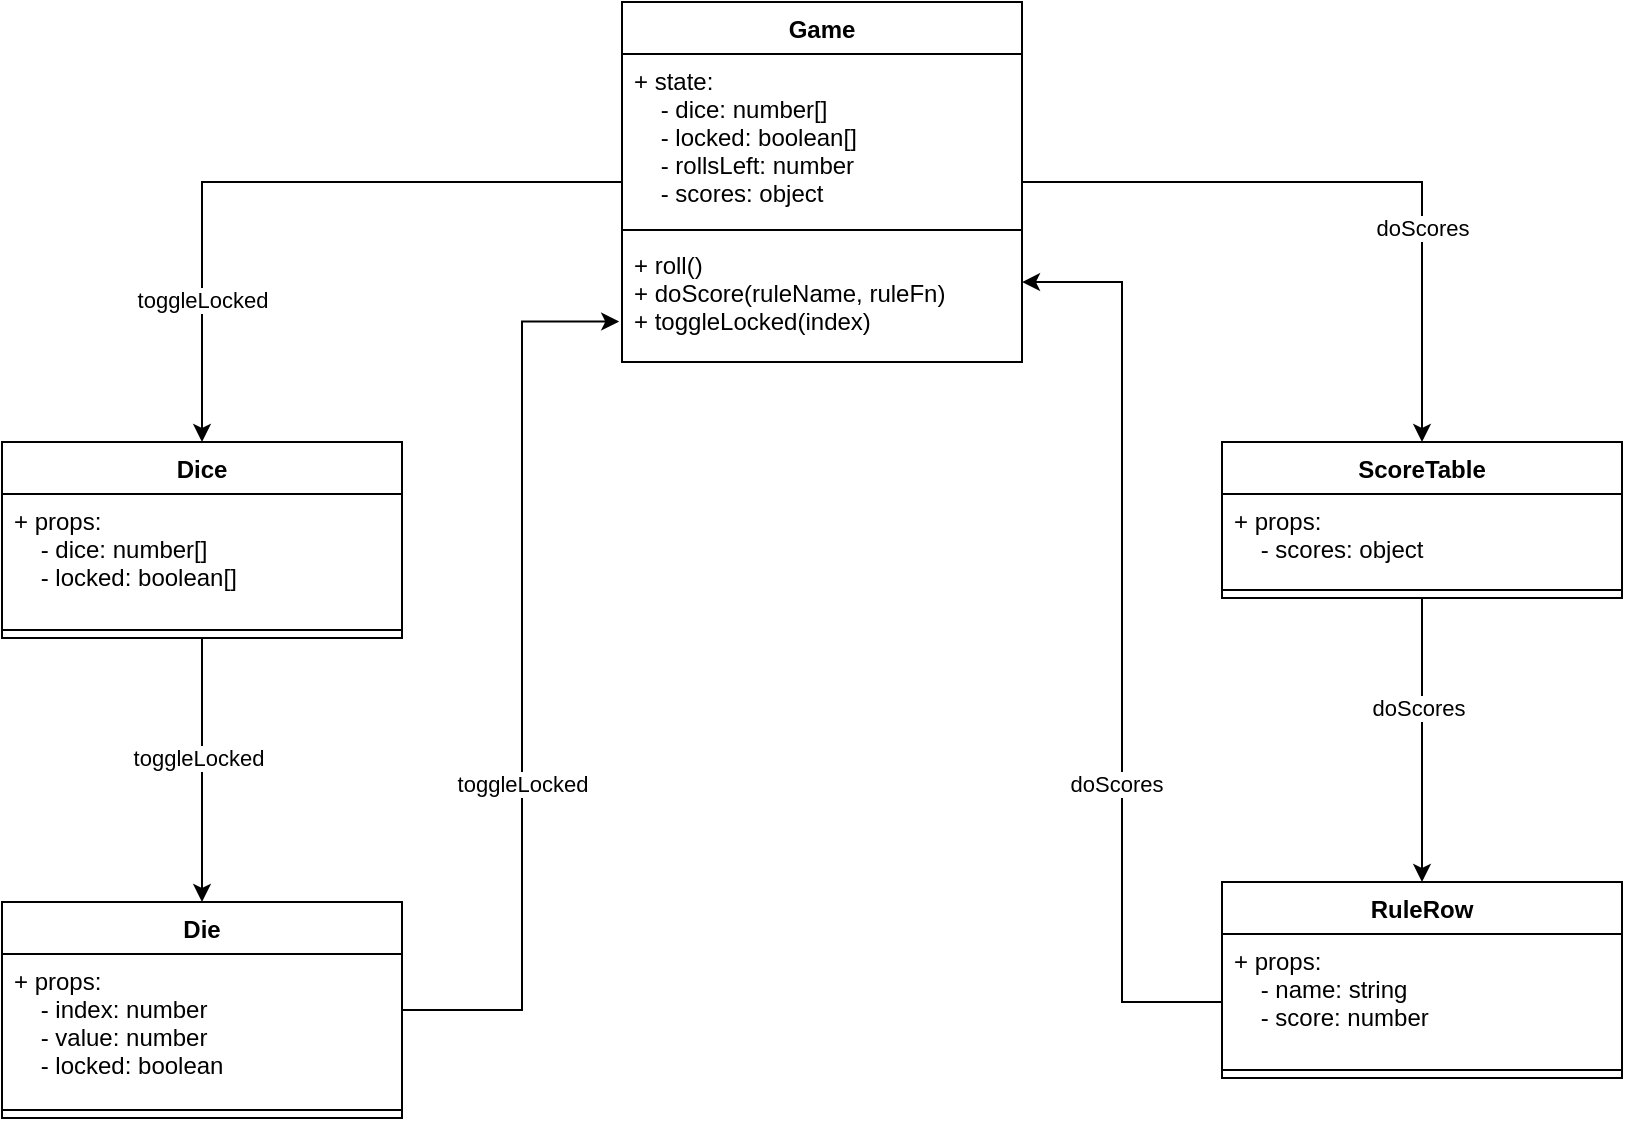 <mxfile version="15.4.0" type="device"><diagram id="k3kksfVYrpYsj4S-1t0e" name="Page-1"><mxGraphModel dx="1001" dy="616" grid="1" gridSize="10" guides="1" tooltips="1" connect="1" arrows="1" fold="1" page="1" pageScale="1" pageWidth="1200" pageHeight="800" math="0" shadow="0"><root><mxCell id="0"/><mxCell id="1" parent="0"/><mxCell id="ZX8FX0_afyatDt6wQscd-20" style="edgeStyle=orthogonalEdgeStyle;orthogonalLoop=1;jettySize=auto;html=1;entryX=0.5;entryY=0;entryDx=0;entryDy=0;rounded=0;" edge="1" parent="1" source="ZX8FX0_afyatDt6wQscd-5" target="ZX8FX0_afyatDt6wQscd-15"><mxGeometry relative="1" as="geometry"/></mxCell><mxCell id="ZX8FX0_afyatDt6wQscd-44" value="doScores" style="edgeLabel;html=1;align=center;verticalAlign=middle;resizable=0;points=[];" vertex="1" connectable="0" parent="ZX8FX0_afyatDt6wQscd-20"><mxGeometry x="0.349" relative="1" as="geometry"><mxPoint as="offset"/></mxGeometry></mxCell><mxCell id="ZX8FX0_afyatDt6wQscd-39" style="edgeStyle=orthogonalEdgeStyle;orthogonalLoop=1;jettySize=auto;html=1;entryX=0.5;entryY=0;entryDx=0;entryDy=0;rounded=0;" edge="1" parent="1" source="ZX8FX0_afyatDt6wQscd-5" target="ZX8FX0_afyatDt6wQscd-11"><mxGeometry relative="1" as="geometry"/></mxCell><mxCell id="ZX8FX0_afyatDt6wQscd-40" value="toggleLocked" style="edgeLabel;html=1;align=center;verticalAlign=middle;resizable=0;points=[];" vertex="1" connectable="0" parent="ZX8FX0_afyatDt6wQscd-39"><mxGeometry x="0.254" y="1" relative="1" as="geometry"><mxPoint x="-1" y="56" as="offset"/></mxGeometry></mxCell><mxCell id="ZX8FX0_afyatDt6wQscd-5" value="Game" style="swimlane;fontStyle=1;align=center;verticalAlign=top;childLayout=stackLayout;horizontal=1;startSize=26;horizontalStack=0;resizeParent=1;resizeParentMax=0;resizeLast=0;collapsible=1;marginBottom=0;" vertex="1" parent="1"><mxGeometry x="505" y="110" width="200" height="180" as="geometry"/></mxCell><mxCell id="ZX8FX0_afyatDt6wQscd-6" value="+ state:&#10;    - dice: number[]&#10;    - locked: boolean[]&#10;    - rollsLeft: number&#10;    - scores: object" style="text;strokeColor=none;fillColor=none;align=left;verticalAlign=top;spacingLeft=4;spacingRight=4;overflow=hidden;rotatable=0;points=[[0,0.5],[1,0.5]];portConstraint=eastwest;" vertex="1" parent="ZX8FX0_afyatDt6wQscd-5"><mxGeometry y="26" width="200" height="84" as="geometry"/></mxCell><mxCell id="ZX8FX0_afyatDt6wQscd-7" value="" style="line;strokeWidth=1;fillColor=none;align=left;verticalAlign=middle;spacingTop=-1;spacingLeft=3;spacingRight=3;rotatable=0;labelPosition=right;points=[];portConstraint=eastwest;" vertex="1" parent="ZX8FX0_afyatDt6wQscd-5"><mxGeometry y="110" width="200" height="8" as="geometry"/></mxCell><mxCell id="ZX8FX0_afyatDt6wQscd-8" value="+ roll()&#10;+ doScore(ruleName, ruleFn)&#10;+ toggleLocked(index)" style="text;strokeColor=none;fillColor=none;align=left;verticalAlign=top;spacingLeft=4;spacingRight=4;overflow=hidden;rotatable=0;points=[[0,0.5],[1,0.5]];portConstraint=eastwest;" vertex="1" parent="ZX8FX0_afyatDt6wQscd-5"><mxGeometry y="118" width="200" height="62" as="geometry"/></mxCell><mxCell id="ZX8FX0_afyatDt6wQscd-37" style="edgeStyle=orthogonalEdgeStyle;orthogonalLoop=1;jettySize=auto;html=1;rounded=0;" edge="1" parent="1" source="ZX8FX0_afyatDt6wQscd-11" target="ZX8FX0_afyatDt6wQscd-21"><mxGeometry relative="1" as="geometry"/></mxCell><mxCell id="ZX8FX0_afyatDt6wQscd-38" value="toggleLocked" style="edgeLabel;html=1;align=center;verticalAlign=middle;resizable=0;points=[];" vertex="1" connectable="0" parent="ZX8FX0_afyatDt6wQscd-37"><mxGeometry x="0.265" y="-2" relative="1" as="geometry"><mxPoint y="-24" as="offset"/></mxGeometry></mxCell><mxCell id="ZX8FX0_afyatDt6wQscd-11" value="Dice" style="swimlane;fontStyle=1;align=center;verticalAlign=top;childLayout=stackLayout;horizontal=1;startSize=26;horizontalStack=0;resizeParent=1;resizeParentMax=0;resizeLast=0;collapsible=1;marginBottom=0;" vertex="1" parent="1"><mxGeometry x="195" y="330" width="200" height="98" as="geometry"/></mxCell><mxCell id="ZX8FX0_afyatDt6wQscd-12" value="+ props:&#10;    - dice: number[]&#10;    - locked: boolean[]" style="text;strokeColor=none;fillColor=none;align=left;verticalAlign=top;spacingLeft=4;spacingRight=4;overflow=hidden;rotatable=0;points=[[0,0.5],[1,0.5]];portConstraint=eastwest;" vertex="1" parent="ZX8FX0_afyatDt6wQscd-11"><mxGeometry y="26" width="200" height="64" as="geometry"/></mxCell><mxCell id="ZX8FX0_afyatDt6wQscd-13" value="" style="line;strokeWidth=1;fillColor=none;align=left;verticalAlign=middle;spacingTop=-1;spacingLeft=3;spacingRight=3;rotatable=0;labelPosition=right;points=[];portConstraint=eastwest;" vertex="1" parent="ZX8FX0_afyatDt6wQscd-11"><mxGeometry y="90" width="200" height="8" as="geometry"/></mxCell><mxCell id="ZX8FX0_afyatDt6wQscd-28" style="edgeStyle=orthogonalEdgeStyle;orthogonalLoop=1;jettySize=auto;html=1;rounded=0;" edge="1" parent="1" source="ZX8FX0_afyatDt6wQscd-15" target="ZX8FX0_afyatDt6wQscd-25"><mxGeometry relative="1" as="geometry"/></mxCell><mxCell id="ZX8FX0_afyatDt6wQscd-45" value="doScores" style="edgeLabel;html=1;align=center;verticalAlign=middle;resizable=0;points=[];" vertex="1" connectable="0" parent="ZX8FX0_afyatDt6wQscd-28"><mxGeometry x="-0.228" y="-2" relative="1" as="geometry"><mxPoint as="offset"/></mxGeometry></mxCell><mxCell id="ZX8FX0_afyatDt6wQscd-15" value="ScoreTable" style="swimlane;fontStyle=1;align=center;verticalAlign=top;childLayout=stackLayout;horizontal=1;startSize=26;horizontalStack=0;resizeParent=1;resizeParentMax=0;resizeLast=0;collapsible=1;marginBottom=0;" vertex="1" parent="1"><mxGeometry x="805" y="330" width="200" height="78" as="geometry"/></mxCell><mxCell id="ZX8FX0_afyatDt6wQscd-16" value="+ props:&#10;    - scores: object" style="text;strokeColor=none;fillColor=none;align=left;verticalAlign=top;spacingLeft=4;spacingRight=4;overflow=hidden;rotatable=0;points=[[0,0.5],[1,0.5]];portConstraint=eastwest;" vertex="1" parent="ZX8FX0_afyatDt6wQscd-15"><mxGeometry y="26" width="200" height="44" as="geometry"/></mxCell><mxCell id="ZX8FX0_afyatDt6wQscd-17" value="" style="line;strokeWidth=1;fillColor=none;align=left;verticalAlign=middle;spacingTop=-1;spacingLeft=3;spacingRight=3;rotatable=0;labelPosition=right;points=[];portConstraint=eastwest;" vertex="1" parent="ZX8FX0_afyatDt6wQscd-15"><mxGeometry y="70" width="200" height="8" as="geometry"/></mxCell><mxCell id="ZX8FX0_afyatDt6wQscd-47" style="edgeStyle=orthogonalEdgeStyle;orthogonalLoop=1;jettySize=auto;html=1;entryX=-0.007;entryY=0.674;entryDx=0;entryDy=0;entryPerimeter=0;rounded=0;" edge="1" parent="1" source="ZX8FX0_afyatDt6wQscd-21" target="ZX8FX0_afyatDt6wQscd-8"><mxGeometry relative="1" as="geometry"><mxPoint x="495" y="289" as="targetPoint"/><Array as="points"><mxPoint x="455" y="614"/><mxPoint x="455" y="270"/></Array></mxGeometry></mxCell><mxCell id="ZX8FX0_afyatDt6wQscd-48" value="toggleLocked" style="edgeLabel;html=1;align=center;verticalAlign=middle;resizable=0;points=[];" vertex="1" connectable="0" parent="ZX8FX0_afyatDt6wQscd-47"><mxGeometry x="0.164" y="1" relative="1" as="geometry"><mxPoint x="1" y="90" as="offset"/></mxGeometry></mxCell><mxCell id="ZX8FX0_afyatDt6wQscd-21" value="Die" style="swimlane;fontStyle=1;align=center;verticalAlign=top;childLayout=stackLayout;horizontal=1;startSize=26;horizontalStack=0;resizeParent=1;resizeParentMax=0;resizeLast=0;collapsible=1;marginBottom=0;" vertex="1" parent="1"><mxGeometry x="195" y="560" width="200" height="108" as="geometry"/></mxCell><mxCell id="ZX8FX0_afyatDt6wQscd-22" value="+ props:&#10;    - index: number&#10;    - value: number&#10;    - locked: boolean" style="text;strokeColor=none;fillColor=none;align=left;verticalAlign=top;spacingLeft=4;spacingRight=4;overflow=hidden;rotatable=0;points=[[0,0.5],[1,0.5]];portConstraint=eastwest;" vertex="1" parent="ZX8FX0_afyatDt6wQscd-21"><mxGeometry y="26" width="200" height="74" as="geometry"/></mxCell><mxCell id="ZX8FX0_afyatDt6wQscd-23" value="" style="line;strokeWidth=1;fillColor=none;align=left;verticalAlign=middle;spacingTop=-1;spacingLeft=3;spacingRight=3;rotatable=0;labelPosition=right;points=[];portConstraint=eastwest;" vertex="1" parent="ZX8FX0_afyatDt6wQscd-21"><mxGeometry y="100" width="200" height="8" as="geometry"/></mxCell><mxCell id="ZX8FX0_afyatDt6wQscd-49" style="edgeStyle=orthogonalEdgeStyle;orthogonalLoop=1;jettySize=auto;html=1;entryX=1;entryY=0.355;entryDx=0;entryDy=0;entryPerimeter=0;strokeColor=default;rounded=0;" edge="1" parent="1" source="ZX8FX0_afyatDt6wQscd-25" target="ZX8FX0_afyatDt6wQscd-8"><mxGeometry relative="1" as="geometry"><mxPoint x="715" y="250" as="targetPoint"/><Array as="points"><mxPoint x="755" y="610"/><mxPoint x="755" y="250"/></Array></mxGeometry></mxCell><mxCell id="ZX8FX0_afyatDt6wQscd-50" value="doScores" style="edgeLabel;html=1;align=center;verticalAlign=middle;resizable=0;points=[];" vertex="1" connectable="0" parent="ZX8FX0_afyatDt6wQscd-49"><mxGeometry x="0.184" y="3" relative="1" as="geometry"><mxPoint y="113" as="offset"/></mxGeometry></mxCell><mxCell id="ZX8FX0_afyatDt6wQscd-25" value="RuleRow" style="swimlane;fontStyle=1;align=center;verticalAlign=top;childLayout=stackLayout;horizontal=1;startSize=26;horizontalStack=0;resizeParent=1;resizeParentMax=0;resizeLast=0;collapsible=1;marginBottom=0;" vertex="1" parent="1"><mxGeometry x="805" y="550" width="200" height="98" as="geometry"/></mxCell><mxCell id="ZX8FX0_afyatDt6wQscd-26" value="+ props:&#10;    - name: string&#10;    - score: number" style="text;strokeColor=none;fillColor=none;align=left;verticalAlign=top;spacingLeft=4;spacingRight=4;overflow=hidden;rotatable=0;points=[[0,0.5],[1,0.5]];portConstraint=eastwest;" vertex="1" parent="ZX8FX0_afyatDt6wQscd-25"><mxGeometry y="26" width="200" height="64" as="geometry"/></mxCell><mxCell id="ZX8FX0_afyatDt6wQscd-27" value="" style="line;strokeWidth=1;fillColor=none;align=left;verticalAlign=middle;spacingTop=-1;spacingLeft=3;spacingRight=3;rotatable=0;labelPosition=right;points=[];portConstraint=eastwest;" vertex="1" parent="ZX8FX0_afyatDt6wQscd-25"><mxGeometry y="90" width="200" height="8" as="geometry"/></mxCell></root></mxGraphModel></diagram></mxfile>